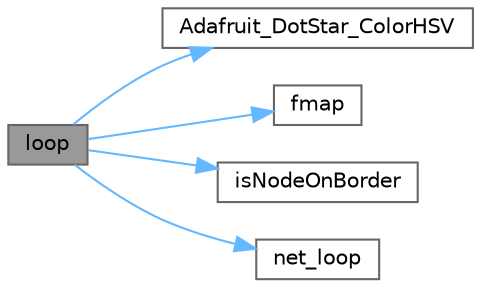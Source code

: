 digraph "loop"
{
 // LATEX_PDF_SIZE
  bgcolor="transparent";
  edge [fontname=Helvetica,fontsize=10,labelfontname=Helvetica,labelfontsize=10];
  node [fontname=Helvetica,fontsize=10,shape=box,height=0.2,width=0.4];
  rankdir="LR";
  Node1 [id="Node000001",label="loop",height=0.2,width=0.4,color="gray40", fillcolor="grey60", style="filled", fontcolor="black",tooltip=" "];
  Node1 -> Node2 [id="edge1_Node000001_Node000002",color="steelblue1",style="solid",tooltip=" "];
  Node2 [id="Node000002",label="Adafruit_DotStar_ColorHSV",height=0.2,width=0.4,color="grey40", fillcolor="white", style="filled",URL="$d3/d97/detail_8h_ac1471539ff95a76883e9c8e83e8548ad.html#ac1471539ff95a76883e9c8e83e8548ad",tooltip=" "];
  Node1 -> Node3 [id="edge2_Node000001_Node000003",color="steelblue1",style="solid",tooltip=" "];
  Node3 [id="Node000003",label="fmap",height=0.2,width=0.4,color="grey40", fillcolor="white", style="filled",URL="$de/de3/ripple_8h_ae191e193234145f67a5acafe9cd7b6b3.html#ae191e193234145f67a5acafe9cd7b6b3",tooltip=" "];
  Node1 -> Node4 [id="edge3_Node000001_Node000004",color="steelblue1",style="solid",tooltip=" "];
  Node4 [id="Node000004",label="isNodeOnBorder",height=0.2,width=0.4,color="grey40", fillcolor="white", style="filled",URL="$d1/ddb/_chromancer_8ino_a19af819557526e7ef3b008d77acd68e5.html#a19af819557526e7ef3b008d77acd68e5",tooltip=" "];
  Node1 -> Node5 [id="edge4_Node000001_Node000005",color="steelblue1",style="solid",tooltip=" "];
  Node5 [id="Node000005",label="net_loop",height=0.2,width=0.4,color="grey40", fillcolor="white", style="filled",URL="$d7/d97/net_8h_a6477ac22b344c4f7ddce08975fb2d64b.html#a6477ac22b344c4f7ddce08975fb2d64b",tooltip=" "];
}
